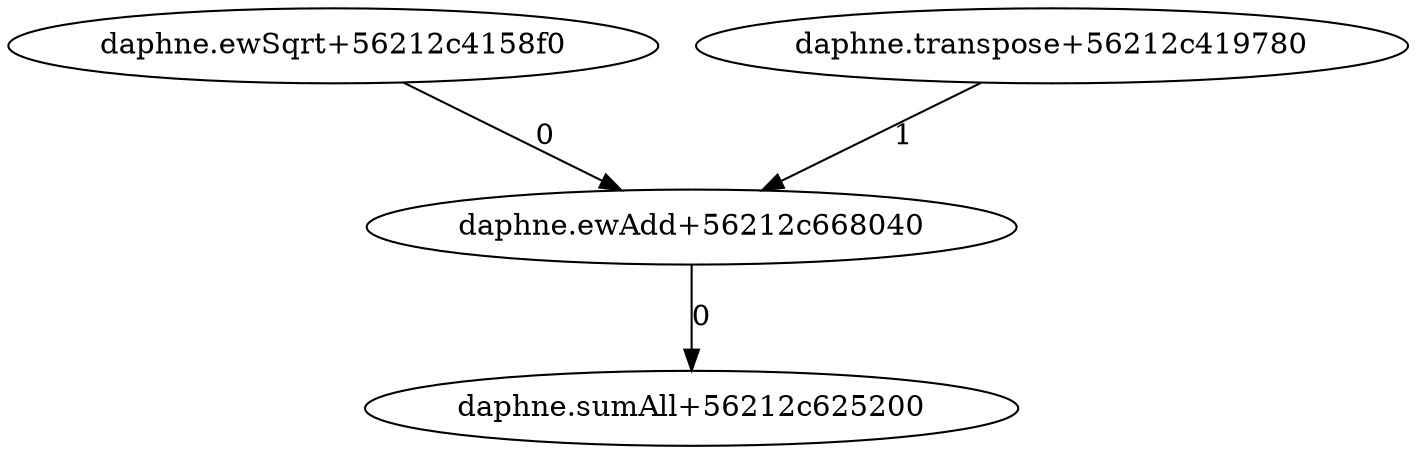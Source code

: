 digraph G {
"daphne.ewAdd+56212c668040" -> "daphne.sumAll+56212c625200" [label="0"];
"daphne.ewSqrt+56212c4158f0" -> "daphne.ewAdd+56212c668040" [label="0"];
"daphne.transpose+56212c419780" -> "daphne.ewAdd+56212c668040" [label="1"];
}